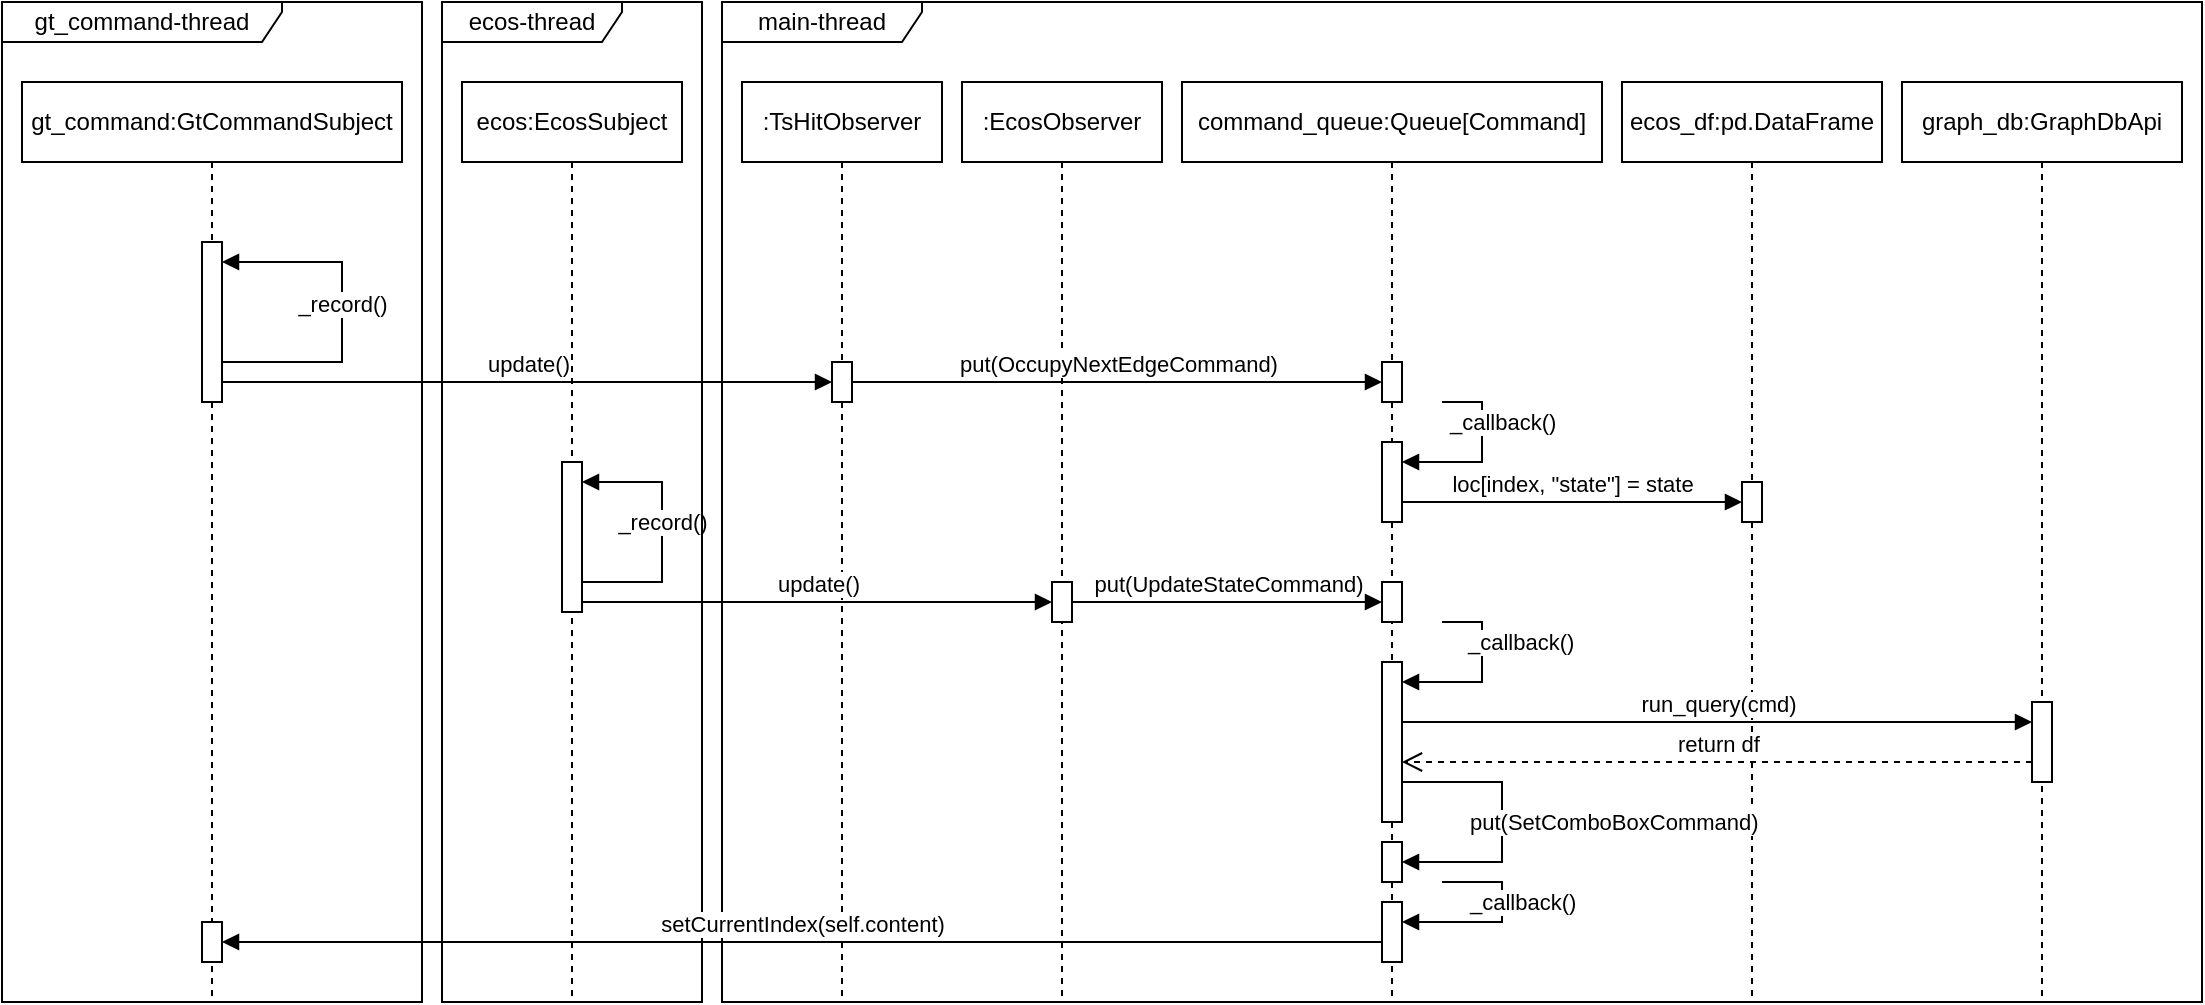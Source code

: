 <mxfile version="23.1.5" type="github">
  <diagram name="Page-1" id="BKqDx57j0ZqPQsNzVKFr">
    <mxGraphModel dx="2298" dy="1103" grid="1" gridSize="10" guides="1" tooltips="1" connect="1" arrows="1" fold="1" page="1" pageScale="1" pageWidth="850" pageHeight="1100" math="0" shadow="0">
      <root>
        <mxCell id="0" />
        <mxCell id="1" parent="0" />
        <mxCell id="X3jZ_XZGRz5ofj76C_X2-17" value="graph_db:GraphDbApi" style="shape=umlLifeline;perimeter=lifelinePerimeter;whiteSpace=wrap;html=1;container=1;dropTarget=0;collapsible=0;recursiveResize=0;outlineConnect=0;portConstraint=eastwest;newEdgeStyle={&quot;curved&quot;:0,&quot;rounded&quot;:0};" vertex="1" parent="1">
          <mxGeometry x="970" y="50" width="140" height="460" as="geometry" />
        </mxCell>
        <mxCell id="saX4zRUi23e5ykmQ4rgG-3" value="gt_command:GtCommandSubject" style="shape=umlLifeline;perimeter=lifelinePerimeter;whiteSpace=wrap;html=1;container=1;dropTarget=0;collapsible=0;recursiveResize=0;outlineConnect=0;portConstraint=eastwest;newEdgeStyle={&quot;curved&quot;:0,&quot;rounded&quot;:0};" parent="1" vertex="1">
          <mxGeometry x="30" y="50" width="190" height="460" as="geometry" />
        </mxCell>
        <mxCell id="saX4zRUi23e5ykmQ4rgG-18" value="" style="html=1;points=[[0,0,0,0,5],[0,1,0,0,-5],[1,0,0,0,5],[1,1,0,0,-5]];perimeter=orthogonalPerimeter;outlineConnect=0;targetShapes=umlLifeline;portConstraint=eastwest;newEdgeStyle={&quot;curved&quot;:0,&quot;rounded&quot;:0};" parent="saX4zRUi23e5ykmQ4rgG-3" vertex="1">
          <mxGeometry x="90" y="80" width="10" height="80" as="geometry" />
        </mxCell>
        <mxCell id="X3jZ_XZGRz5ofj76C_X2-1" value="_record()" style="html=1;verticalAlign=bottom;endArrow=block;curved=0;rounded=0;" edge="1" parent="saX4zRUi23e5ykmQ4rgG-3" source="saX4zRUi23e5ykmQ4rgG-18" target="saX4zRUi23e5ykmQ4rgG-18">
          <mxGeometry x="-0.059" width="80" relative="1" as="geometry">
            <mxPoint x="100" y="130" as="sourcePoint" />
            <mxPoint x="180" y="130" as="targetPoint" />
            <Array as="points">
              <mxPoint x="160" y="140" />
              <mxPoint x="160" y="90" />
            </Array>
            <mxPoint as="offset" />
          </mxGeometry>
        </mxCell>
        <mxCell id="saX4zRUi23e5ykmQ4rgG-4" value="ecos:EcosSubject" style="shape=umlLifeline;perimeter=lifelinePerimeter;whiteSpace=wrap;html=1;container=1;dropTarget=0;collapsible=0;recursiveResize=0;outlineConnect=0;portConstraint=eastwest;newEdgeStyle={&quot;curved&quot;:0,&quot;rounded&quot;:0};" parent="1" vertex="1">
          <mxGeometry x="250" y="50" width="110" height="460" as="geometry" />
        </mxCell>
        <mxCell id="saX4zRUi23e5ykmQ4rgG-27" value="" style="html=1;points=[[0,0,0,0,5],[0,1,0,0,-5],[1,0,0,0,5],[1,1,0,0,-5]];perimeter=orthogonalPerimeter;outlineConnect=0;targetShapes=umlLifeline;portConstraint=eastwest;newEdgeStyle={&quot;curved&quot;:0,&quot;rounded&quot;:0};" parent="saX4zRUi23e5ykmQ4rgG-4" vertex="1">
          <mxGeometry x="50" y="190" width="10" height="75" as="geometry" />
        </mxCell>
        <mxCell id="X3jZ_XZGRz5ofj76C_X2-6" value="_record()" style="html=1;verticalAlign=bottom;endArrow=block;curved=0;rounded=0;" edge="1" parent="saX4zRUi23e5ykmQ4rgG-4" source="saX4zRUi23e5ykmQ4rgG-27" target="saX4zRUi23e5ykmQ4rgG-27">
          <mxGeometry x="-0.059" width="80" relative="1" as="geometry">
            <mxPoint x="70" y="250" as="sourcePoint" />
            <mxPoint x="150" y="250" as="targetPoint" />
            <Array as="points">
              <mxPoint x="100" y="250" />
              <mxPoint x="100" y="200" />
            </Array>
            <mxPoint as="offset" />
          </mxGeometry>
        </mxCell>
        <mxCell id="saX4zRUi23e5ykmQ4rgG-15" value=":TsHitObserver" style="shape=umlLifeline;whiteSpace=wrap;html=1;container=1;dropTarget=0;collapsible=0;recursiveResize=0;outlineConnect=0;portConstraint=eastwest;newEdgeStyle={&quot;curved&quot;:0,&quot;rounded&quot;:0};points=[[0,0,0,0,5],[0,1,0,0,-5],[1,0,0,0,5],[1,1,0,0,-5]];perimeter=rectanglePerimeter;targetShapes=umlLifeline;participant=label;" parent="1" vertex="1">
          <mxGeometry x="390" y="50" width="100" height="460" as="geometry" />
        </mxCell>
        <mxCell id="saX4zRUi23e5ykmQ4rgG-20" value="" style="html=1;points=[[0,0,0,0,5],[0,1,0,0,-5],[1,0,0,0,5],[1,1,0,0,-5]];perimeter=orthogonalPerimeter;outlineConnect=0;targetShapes=umlLifeline;portConstraint=eastwest;newEdgeStyle={&quot;curved&quot;:0,&quot;rounded&quot;:0};" parent="saX4zRUi23e5ykmQ4rgG-15" vertex="1">
          <mxGeometry x="45" y="140" width="10" height="20" as="geometry" />
        </mxCell>
        <mxCell id="saX4zRUi23e5ykmQ4rgG-26" value=":EcosObserver" style="shape=umlLifeline;perimeter=lifelinePerimeter;whiteSpace=wrap;html=1;container=1;dropTarget=0;collapsible=0;recursiveResize=0;outlineConnect=0;portConstraint=eastwest;newEdgeStyle={&quot;curved&quot;:0,&quot;rounded&quot;:0};" parent="1" vertex="1">
          <mxGeometry x="500" y="50" width="100" height="460" as="geometry" />
        </mxCell>
        <mxCell id="saX4zRUi23e5ykmQ4rgG-29" value="" style="html=1;points=[[0,0,0,0,5],[0,1,0,0,-5],[1,0,0,0,5],[1,1,0,0,-5]];perimeter=orthogonalPerimeter;outlineConnect=0;targetShapes=umlLifeline;portConstraint=eastwest;newEdgeStyle={&quot;curved&quot;:0,&quot;rounded&quot;:0};" parent="saX4zRUi23e5ykmQ4rgG-26" vertex="1">
          <mxGeometry x="45" y="250" width="10" height="20" as="geometry" />
        </mxCell>
        <mxCell id="saX4zRUi23e5ykmQ4rgG-30" value="update()" style="html=1;verticalAlign=bottom;endArrow=block;curved=0;rounded=0;" parent="1" source="saX4zRUi23e5ykmQ4rgG-27" target="saX4zRUi23e5ykmQ4rgG-29" edge="1">
          <mxGeometry relative="1" as="geometry">
            <mxPoint x="445" y="325" as="sourcePoint" />
            <Array as="points">
              <mxPoint x="420" y="310" />
            </Array>
          </mxGeometry>
        </mxCell>
        <mxCell id="saX4zRUi23e5ykmQ4rgG-21" value="update()" style="html=1;verticalAlign=bottom;endArrow=block;curved=0;rounded=0;" parent="1" source="saX4zRUi23e5ykmQ4rgG-18" target="saX4zRUi23e5ykmQ4rgG-20" edge="1">
          <mxGeometry relative="1" as="geometry">
            <mxPoint x="255" y="195" as="sourcePoint" />
            <mxPoint x="395" y="195" as="targetPoint" />
            <Array as="points">
              <mxPoint x="250" y="200" />
            </Array>
          </mxGeometry>
        </mxCell>
        <mxCell id="X3jZ_XZGRz5ofj76C_X2-3" value="command_queue:Queue[Command]" style="shape=umlLifeline;perimeter=lifelinePerimeter;whiteSpace=wrap;html=1;container=1;dropTarget=0;collapsible=0;recursiveResize=0;outlineConnect=0;portConstraint=eastwest;newEdgeStyle={&quot;curved&quot;:0,&quot;rounded&quot;:0};" vertex="1" parent="1">
          <mxGeometry x="610" y="50" width="210" height="460" as="geometry" />
        </mxCell>
        <mxCell id="X3jZ_XZGRz5ofj76C_X2-4" value="" style="html=1;points=[[0,0,0,0,5],[0,1,0,0,-5],[1,0,0,0,5],[1,1,0,0,-5]];perimeter=orthogonalPerimeter;outlineConnect=0;targetShapes=umlLifeline;portConstraint=eastwest;newEdgeStyle={&quot;curved&quot;:0,&quot;rounded&quot;:0};" vertex="1" parent="X3jZ_XZGRz5ofj76C_X2-3">
          <mxGeometry x="100" y="140" width="10" height="20" as="geometry" />
        </mxCell>
        <mxCell id="X3jZ_XZGRz5ofj76C_X2-7" value="" style="html=1;points=[[0,0,0,0,5],[0,1,0,0,-5],[1,0,0,0,5],[1,1,0,0,-5]];perimeter=orthogonalPerimeter;outlineConnect=0;targetShapes=umlLifeline;portConstraint=eastwest;newEdgeStyle={&quot;curved&quot;:0,&quot;rounded&quot;:0};" vertex="1" parent="X3jZ_XZGRz5ofj76C_X2-3">
          <mxGeometry x="100" y="250" width="10" height="20" as="geometry" />
        </mxCell>
        <mxCell id="X3jZ_XZGRz5ofj76C_X2-5" value="put(OccupyNextEdgeCommand)" style="html=1;verticalAlign=bottom;endArrow=block;curved=0;rounded=0;" edge="1" parent="1" source="saX4zRUi23e5ykmQ4rgG-20" target="X3jZ_XZGRz5ofj76C_X2-4">
          <mxGeometry width="80" relative="1" as="geometry">
            <mxPoint x="490" y="200" as="sourcePoint" />
            <mxPoint x="570" y="200" as="targetPoint" />
            <Array as="points" />
          </mxGeometry>
        </mxCell>
        <mxCell id="X3jZ_XZGRz5ofj76C_X2-8" value="put(UpdateStateCommand)" style="html=1;verticalAlign=bottom;endArrow=block;curved=0;rounded=0;" edge="1" parent="1" source="saX4zRUi23e5ykmQ4rgG-29" target="X3jZ_XZGRz5ofj76C_X2-7">
          <mxGeometry width="80" relative="1" as="geometry">
            <mxPoint x="640" y="310" as="sourcePoint" />
            <mxPoint x="720" y="310" as="targetPoint" />
          </mxGeometry>
        </mxCell>
        <mxCell id="X3jZ_XZGRz5ofj76C_X2-9" value="gt_command-thread" style="shape=umlFrame;whiteSpace=wrap;html=1;pointerEvents=0;width=140;height=20;" vertex="1" parent="1">
          <mxGeometry x="20" y="10" width="210" height="500" as="geometry" />
        </mxCell>
        <mxCell id="X3jZ_XZGRz5ofj76C_X2-10" value="ecos-thread" style="shape=umlFrame;whiteSpace=wrap;html=1;pointerEvents=0;width=90;height=20;" vertex="1" parent="1">
          <mxGeometry x="240" y="10" width="130" height="500" as="geometry" />
        </mxCell>
        <mxCell id="X3jZ_XZGRz5ofj76C_X2-11" value="main-thread" style="shape=umlFrame;whiteSpace=wrap;html=1;pointerEvents=0;width=100;height=20;" vertex="1" parent="1">
          <mxGeometry x="380" y="10" width="740" height="500" as="geometry" />
        </mxCell>
        <mxCell id="X3jZ_XZGRz5ofj76C_X2-14" value="" style="html=1;points=[[0,0,0,0,5],[0,1,0,0,-5],[1,0,0,0,5],[1,1,0,0,-5]];perimeter=orthogonalPerimeter;outlineConnect=0;targetShapes=umlLifeline;portConstraint=eastwest;newEdgeStyle={&quot;curved&quot;:0,&quot;rounded&quot;:0};" vertex="1" parent="1">
          <mxGeometry x="710" y="230" width="10" height="40" as="geometry" />
        </mxCell>
        <mxCell id="X3jZ_XZGRz5ofj76C_X2-15" value="_callback()" style="html=1;align=left;spacingLeft=2;endArrow=block;rounded=0;edgeStyle=orthogonalEdgeStyle;curved=0;rounded=0;" edge="1" target="X3jZ_XZGRz5ofj76C_X2-14" parent="1">
          <mxGeometry x="-1" y="-10" relative="1" as="geometry">
            <mxPoint x="740" y="210" as="sourcePoint" />
            <Array as="points">
              <mxPoint x="760" y="210" />
              <mxPoint x="760" y="240" />
            </Array>
            <mxPoint as="offset" />
          </mxGeometry>
        </mxCell>
        <mxCell id="X3jZ_XZGRz5ofj76C_X2-16" value="ecos_df:pd.DataFrame" style="shape=umlLifeline;perimeter=lifelinePerimeter;whiteSpace=wrap;html=1;container=1;dropTarget=0;collapsible=0;recursiveResize=0;outlineConnect=0;portConstraint=eastwest;newEdgeStyle={&quot;curved&quot;:0,&quot;rounded&quot;:0};" vertex="1" parent="1">
          <mxGeometry x="830" y="50" width="130" height="460" as="geometry" />
        </mxCell>
        <mxCell id="X3jZ_XZGRz5ofj76C_X2-18" value="" style="html=1;points=[[0,0,0,0,5],[0,1,0,0,-5],[1,0,0,0,5],[1,1,0,0,-5]];perimeter=orthogonalPerimeter;outlineConnect=0;targetShapes=umlLifeline;portConstraint=eastwest;newEdgeStyle={&quot;curved&quot;:0,&quot;rounded&quot;:0};" vertex="1" parent="X3jZ_XZGRz5ofj76C_X2-16">
          <mxGeometry x="60" y="200" width="10" height="20" as="geometry" />
        </mxCell>
        <mxCell id="X3jZ_XZGRz5ofj76C_X2-25" value="" style="html=1;points=[[0,0,0,0,5],[0,1,0,0,-5],[1,0,0,0,5],[1,1,0,0,-5]];perimeter=orthogonalPerimeter;outlineConnect=0;targetShapes=umlLifeline;portConstraint=eastwest;newEdgeStyle={&quot;curved&quot;:0,&quot;rounded&quot;:0};" vertex="1" parent="X3jZ_XZGRz5ofj76C_X2-16">
          <mxGeometry x="-120" y="290" width="10" height="80" as="geometry" />
        </mxCell>
        <mxCell id="X3jZ_XZGRz5ofj76C_X2-26" value="_callback()" style="html=1;align=left;spacingLeft=2;endArrow=block;rounded=0;edgeStyle=orthogonalEdgeStyle;curved=0;rounded=0;" edge="1" target="X3jZ_XZGRz5ofj76C_X2-25" parent="X3jZ_XZGRz5ofj76C_X2-16">
          <mxGeometry x="-0.8" y="-10" relative="1" as="geometry">
            <mxPoint x="-90" y="270" as="sourcePoint" />
            <Array as="points">
              <mxPoint x="-70" y="270" />
              <mxPoint x="-70" y="300" />
            </Array>
            <mxPoint as="offset" />
          </mxGeometry>
        </mxCell>
        <mxCell id="X3jZ_XZGRz5ofj76C_X2-32" value="" style="html=1;points=[[0,0,0,0,5],[0,1,0,0,-5],[1,0,0,0,5],[1,1,0,0,-5]];perimeter=orthogonalPerimeter;outlineConnect=0;targetShapes=umlLifeline;portConstraint=eastwest;newEdgeStyle={&quot;curved&quot;:0,&quot;rounded&quot;:0};" vertex="1" parent="X3jZ_XZGRz5ofj76C_X2-16">
          <mxGeometry x="-120" y="410" width="10" height="30" as="geometry" />
        </mxCell>
        <mxCell id="X3jZ_XZGRz5ofj76C_X2-33" value="_callback()" style="html=1;align=left;spacingLeft=2;endArrow=block;rounded=0;edgeStyle=orthogonalEdgeStyle;curved=0;rounded=0;" edge="1" target="X3jZ_XZGRz5ofj76C_X2-32" parent="X3jZ_XZGRz5ofj76C_X2-16">
          <mxGeometry x="0.4" y="-10" relative="1" as="geometry">
            <mxPoint x="-90" y="400" as="sourcePoint" />
            <Array as="points">
              <mxPoint x="-90" y="400" />
              <mxPoint x="-60" y="400" />
              <mxPoint x="-60" y="420" />
            </Array>
            <mxPoint as="offset" />
          </mxGeometry>
        </mxCell>
        <mxCell id="X3jZ_XZGRz5ofj76C_X2-27" value="" style="html=1;points=[[0,0,0,0,5],[0,1,0,0,-5],[1,0,0,0,5],[1,1,0,0,-5]];perimeter=orthogonalPerimeter;outlineConnect=0;targetShapes=umlLifeline;portConstraint=eastwest;newEdgeStyle={&quot;curved&quot;:0,&quot;rounded&quot;:0};" vertex="1" parent="X3jZ_XZGRz5ofj76C_X2-16">
          <mxGeometry x="205" y="310" width="10" height="40" as="geometry" />
        </mxCell>
        <mxCell id="X3jZ_XZGRz5ofj76C_X2-28" value="run_query(cmd)" style="html=1;verticalAlign=bottom;endArrow=block;curved=0;rounded=0;" edge="1" parent="X3jZ_XZGRz5ofj76C_X2-16" source="X3jZ_XZGRz5ofj76C_X2-25" target="X3jZ_XZGRz5ofj76C_X2-27">
          <mxGeometry width="80" relative="1" as="geometry">
            <mxPoint x="-110" y="320" as="sourcePoint" />
            <mxPoint x="-30" y="320" as="targetPoint" />
            <Array as="points">
              <mxPoint x="50" y="320" />
            </Array>
          </mxGeometry>
        </mxCell>
        <mxCell id="X3jZ_XZGRz5ofj76C_X2-29" value="return df" style="html=1;verticalAlign=bottom;endArrow=open;dashed=1;endSize=8;curved=0;rounded=0;" edge="1" parent="X3jZ_XZGRz5ofj76C_X2-16" source="X3jZ_XZGRz5ofj76C_X2-27" target="X3jZ_XZGRz5ofj76C_X2-25">
          <mxGeometry relative="1" as="geometry">
            <mxPoint x="180" y="340" as="sourcePoint" />
            <mxPoint x="100" y="340" as="targetPoint" />
            <Array as="points">
              <mxPoint x="50" y="340" />
            </Array>
          </mxGeometry>
        </mxCell>
        <mxCell id="X3jZ_XZGRz5ofj76C_X2-30" value="" style="html=1;points=[[0,0,0,0,5],[0,1,0,0,-5],[1,0,0,0,5],[1,1,0,0,-5]];perimeter=orthogonalPerimeter;outlineConnect=0;targetShapes=umlLifeline;portConstraint=eastwest;newEdgeStyle={&quot;curved&quot;:0,&quot;rounded&quot;:0};" vertex="1" parent="X3jZ_XZGRz5ofj76C_X2-16">
          <mxGeometry x="-120" y="380" width="10" height="20" as="geometry" />
        </mxCell>
        <mxCell id="X3jZ_XZGRz5ofj76C_X2-31" value="put(SetComboBoxCommand)" style="html=1;align=left;spacingLeft=2;endArrow=block;rounded=0;edgeStyle=orthogonalEdgeStyle;curved=0;rounded=0;" edge="1" target="X3jZ_XZGRz5ofj76C_X2-30" parent="X3jZ_XZGRz5ofj76C_X2-16" source="X3jZ_XZGRz5ofj76C_X2-25">
          <mxGeometry x="0.571" y="-20" relative="1" as="geometry">
            <mxPoint x="-90" y="360" as="sourcePoint" />
            <Array as="points">
              <mxPoint x="-60" y="350" />
              <mxPoint x="-60" y="390" />
            </Array>
            <mxPoint as="offset" />
          </mxGeometry>
        </mxCell>
        <mxCell id="X3jZ_XZGRz5ofj76C_X2-19" value="loc[index, &quot;state&quot;] = state" style="html=1;verticalAlign=bottom;endArrow=block;curved=0;rounded=0;" edge="1" parent="1" source="X3jZ_XZGRz5ofj76C_X2-14" target="X3jZ_XZGRz5ofj76C_X2-18">
          <mxGeometry width="80" relative="1" as="geometry">
            <mxPoint x="760" y="270" as="sourcePoint" />
            <mxPoint x="840" y="270" as="targetPoint" />
            <Array as="points">
              <mxPoint x="800" y="260" />
            </Array>
          </mxGeometry>
        </mxCell>
        <mxCell id="X3jZ_XZGRz5ofj76C_X2-34" value="setCurrentIndex(self.content)" style="html=1;verticalAlign=bottom;endArrow=block;curved=0;rounded=0;" edge="1" parent="1" source="X3jZ_XZGRz5ofj76C_X2-32" target="X3jZ_XZGRz5ofj76C_X2-35">
          <mxGeometry width="80" relative="1" as="geometry">
            <mxPoint x="600" y="480" as="sourcePoint" />
            <mxPoint x="680" y="480" as="targetPoint" />
            <Array as="points">
              <mxPoint x="420" y="480" />
            </Array>
            <mxPoint as="offset" />
          </mxGeometry>
        </mxCell>
        <mxCell id="X3jZ_XZGRz5ofj76C_X2-35" value="" style="html=1;points=[[0,0,0,0,5],[0,1,0,0,-5],[1,0,0,0,5],[1,1,0,0,-5]];perimeter=orthogonalPerimeter;outlineConnect=0;targetShapes=umlLifeline;portConstraint=eastwest;newEdgeStyle={&quot;curved&quot;:0,&quot;rounded&quot;:0};" vertex="1" parent="1">
          <mxGeometry x="120" y="470" width="10" height="20" as="geometry" />
        </mxCell>
      </root>
    </mxGraphModel>
  </diagram>
</mxfile>
